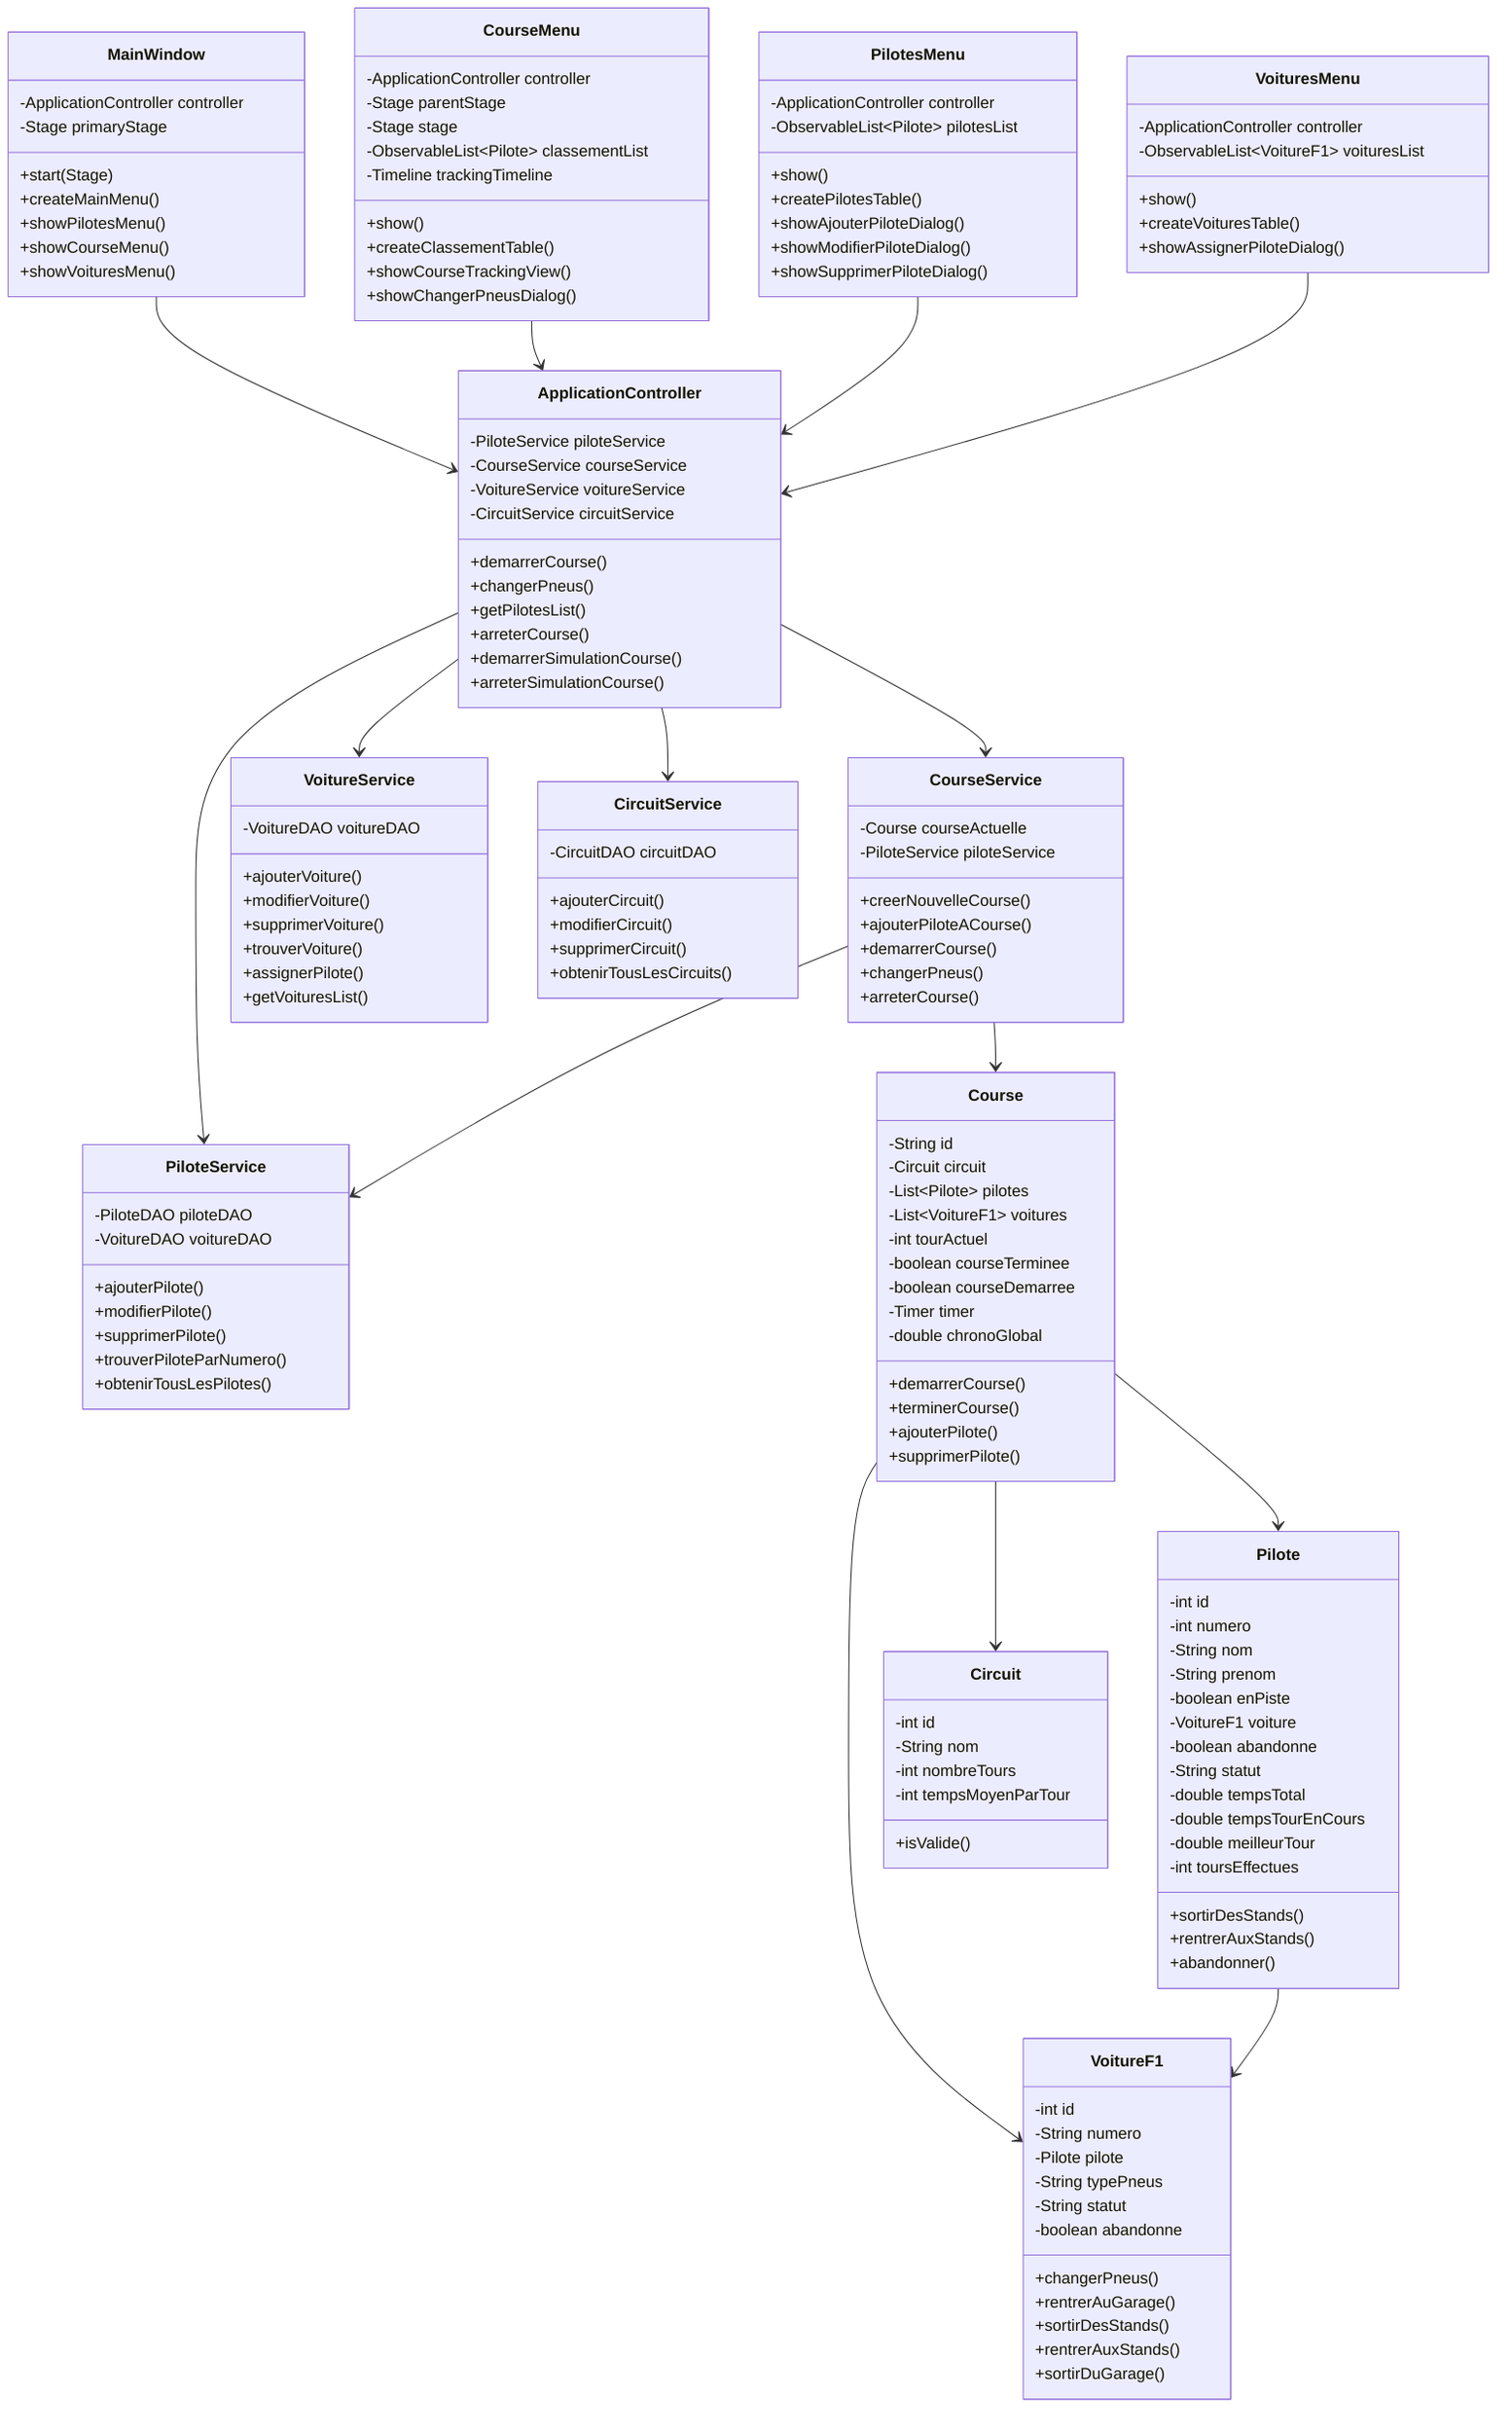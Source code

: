 classDiagram
    %% Couche UI (JavaFX)
    class MainWindow {
        -ApplicationController controller
        -Stage primaryStage
        +start(Stage)
        +createMainMenu()
        +showPilotesMenu()
        +showCourseMenu()
        +showVoituresMenu()
    }
    
    class CourseMenu {
        -ApplicationController controller
        -Stage parentStage
        -Stage stage
        -ObservableList~Pilote~ classementList
        -Timeline trackingTimeline
        +show()
        +createClassementTable()
        +showCourseTrackingView()
        +showChangerPneusDialog()
    }
    
    class PilotesMenu {
        -ApplicationController controller
        -ObservableList~Pilote~ pilotesList
        +show()
        +createPilotesTable()
        +showAjouterPiloteDialog()
        +showModifierPiloteDialog()
        +showSupprimerPiloteDialog()
    }
    
    class VoituresMenu {
        -ApplicationController controller
        -ObservableList~VoitureF1~ voituresList
        +show()
        +createVoituresTable()
        +showAssignerPiloteDialog()
    }
    
    %% Couche Controller
    class ApplicationController {
        -PiloteService piloteService
        -CourseService courseService
        -VoitureService voitureService
        -CircuitService circuitService
        +demarrerCourse()
        +changerPneus()
        +getPilotesList()
        +arreterCourse()
        +demarrerSimulationCourse()
        +arreterSimulationCourse()
    }
    
    %% Couche Service
    class PiloteService {
        -PiloteDAO piloteDAO
        -VoitureDAO voitureDAO
        +ajouterPilote()
        +modifierPilote()
        +supprimerPilote()
        +trouverPiloteParNumero()
        +obtenirTousLesPilotes()
    }
    
    class CourseService {
        -Course courseActuelle
        -PiloteService piloteService
        +creerNouvelleCourse()
        +ajouterPiloteACourse()
        +demarrerCourse()
        +changerPneus()
        +arreterCourse()
    }
    
    class VoitureService {
        -VoitureDAO voitureDAO
        +ajouterVoiture()
        +modifierVoiture()
        +supprimerVoiture()
        +trouverVoiture()
        +assignerPilote()
        +getVoituresList()
    }
    
    class CircuitService {
        -CircuitDAO circuitDAO
        +ajouterCircuit()
        +modifierCircuit()
        +supprimerCircuit()
        +obtenirTousLesCircuits()
    }
    
    %% Couche Model - Entités persistées en DB
    class Pilote {
        -int id
        -int numero
        -String nom
        -String prenom
        %% Champs simulation (en mémoire uniquement)
        -boolean enPiste
        -VoitureF1 voiture
        -boolean abandonne
        -String statut
        -double tempsTotal
        -double tempsTourEnCours
        -double meilleurTour
        -int toursEffectues
        +sortirDesStands()
        +rentrerAuxStands()
        +abandonner()
    }
    
    class VoitureF1 {
        -int id
        -String numero
        -Pilote pilote
        %% Champs simulation (en mémoire uniquement)
        -String typePneus
        -String statut
        -boolean abandonne
        +changerPneus()
        +rentrerAuGarage()
        +sortirDesStands()
        +rentrerAuxStands()
        +sortirDuGarage()
    }
    
    class Circuit {
        -int id
        -String nom
        -int nombreTours
        -int tempsMoyenParTour
        +isValide()
    }
    
    %% Entités en mémoire uniquement (simulation)
    class Course {
        -String id
        -Circuit circuit
        -List~Pilote~ pilotes
        -List~VoitureF1~ voitures
        -int tourActuel
        -boolean courseTerminee
        -boolean courseDemarree
        -Timer timer
        -double chronoGlobal
        +demarrerCourse()
        +terminerCourse()
        +ajouterPilote()
        +supprimerPilote()
    }
    
    %% Relations
    MainWindow --> ApplicationController
    CourseMenu --> ApplicationController
    PilotesMenu --> ApplicationController
    VoituresMenu --> ApplicationController
    
    ApplicationController --> PiloteService
    ApplicationController --> CourseService
    ApplicationController --> VoitureService
    ApplicationController --> CircuitService
    
    CourseService --> Course
    CourseService --> PiloteService
    
    Course --> Circuit
    Course --> Pilote
    Course --> VoitureF1
    
    Pilote --> VoitureF1